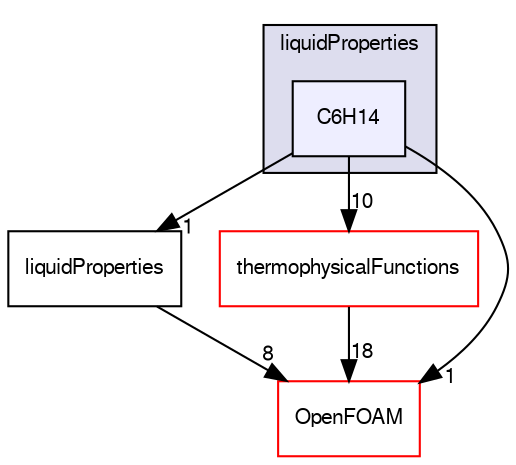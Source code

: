 digraph "src/thermophysicalModels/properties/liquidProperties/C6H14" {
  bgcolor=transparent;
  compound=true
  node [ fontsize="10", fontname="FreeSans"];
  edge [ labelfontsize="10", labelfontname="FreeSans"];
  subgraph clusterdir_bfc4847ad5382b13ef47be8e41a5ff58 {
    graph [ bgcolor="#ddddee", pencolor="black", label="liquidProperties" fontname="FreeSans", fontsize="10", URL="dir_bfc4847ad5382b13ef47be8e41a5ff58.html"]
  dir_4fab9b125f905b59d184b44a2d8f0047 [shape=box, label="C6H14", style="filled", fillcolor="#eeeeff", pencolor="black", URL="dir_4fab9b125f905b59d184b44a2d8f0047.html"];
  }
  dir_f264eb281aea58a95d7000fded14adc7 [shape=box label="liquidProperties" URL="dir_f264eb281aea58a95d7000fded14adc7.html"];
  dir_05d20c15c5fbf8a8f07c4f897848dece [shape=box label="thermophysicalFunctions" color="red" URL="dir_05d20c15c5fbf8a8f07c4f897848dece.html"];
  dir_c5473ff19b20e6ec4dfe5c310b3778a8 [shape=box label="OpenFOAM" color="red" URL="dir_c5473ff19b20e6ec4dfe5c310b3778a8.html"];
  dir_4fab9b125f905b59d184b44a2d8f0047->dir_f264eb281aea58a95d7000fded14adc7 [headlabel="1", labeldistance=1.5 headhref="dir_002607_002620.html"];
  dir_4fab9b125f905b59d184b44a2d8f0047->dir_05d20c15c5fbf8a8f07c4f897848dece [headlabel="10", labeldistance=1.5 headhref="dir_002607_002760.html"];
  dir_4fab9b125f905b59d184b44a2d8f0047->dir_c5473ff19b20e6ec4dfe5c310b3778a8 [headlabel="1", labeldistance=1.5 headhref="dir_002607_001732.html"];
  dir_f264eb281aea58a95d7000fded14adc7->dir_c5473ff19b20e6ec4dfe5c310b3778a8 [headlabel="8", labeldistance=1.5 headhref="dir_002620_001732.html"];
  dir_05d20c15c5fbf8a8f07c4f897848dece->dir_c5473ff19b20e6ec4dfe5c310b3778a8 [headlabel="18", labeldistance=1.5 headhref="dir_002760_001732.html"];
}
